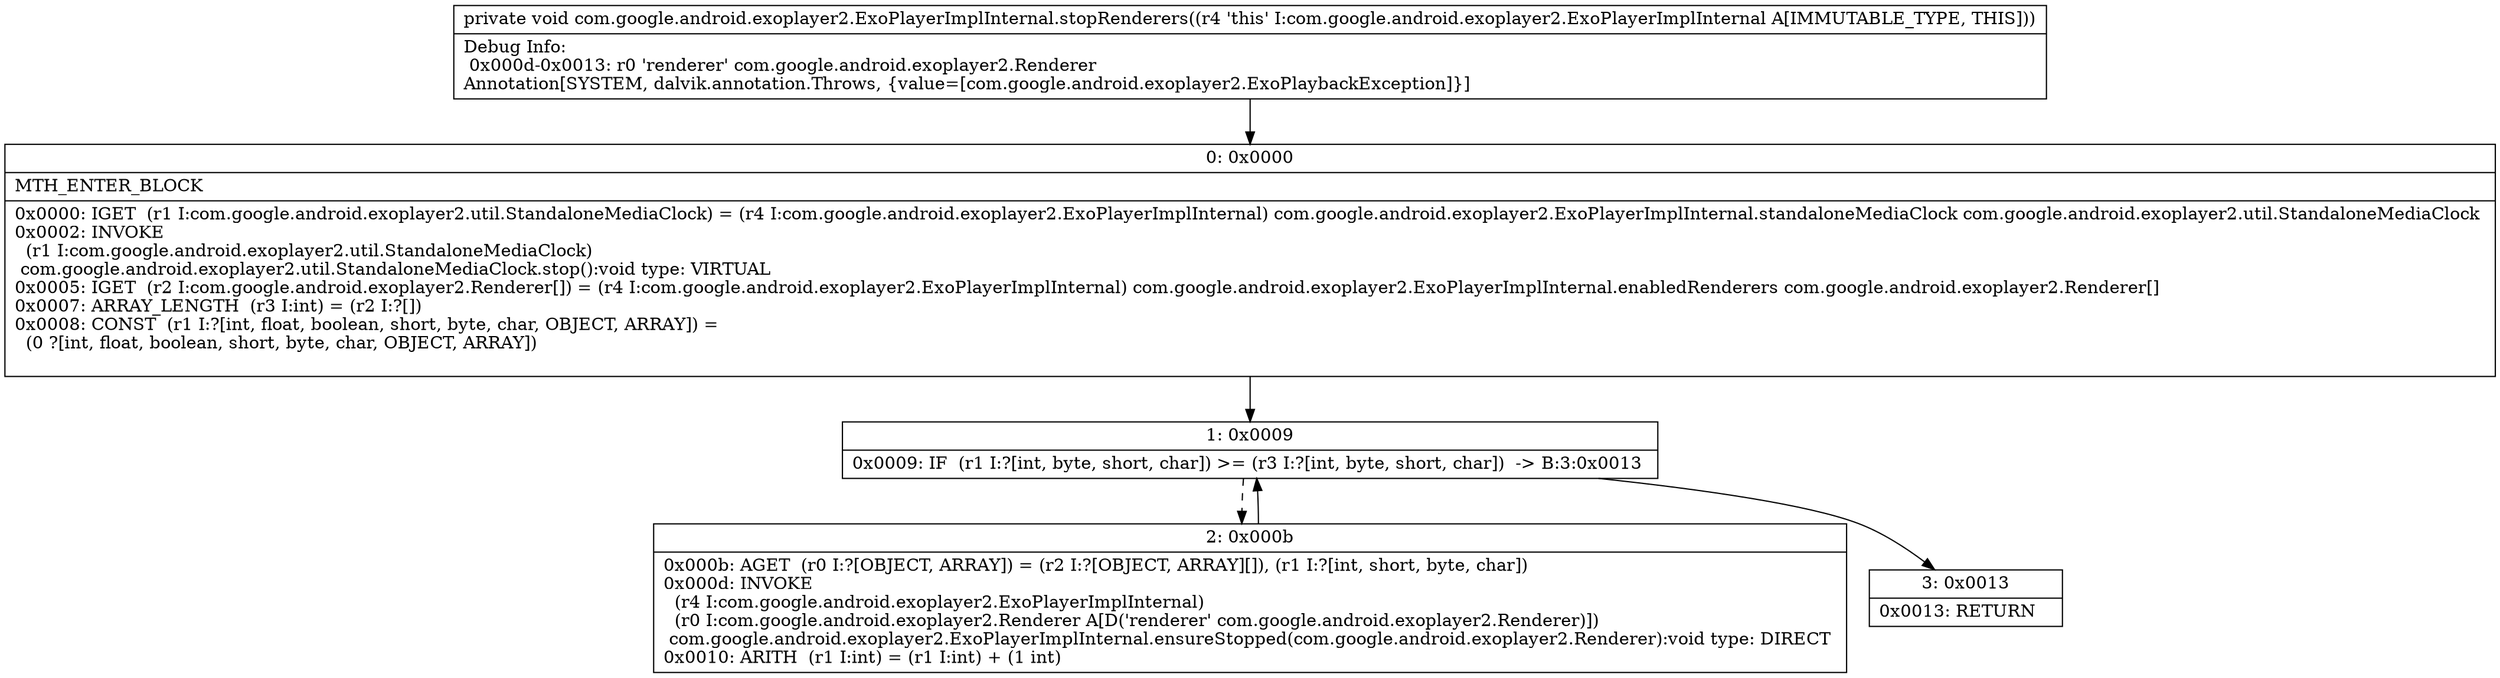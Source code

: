 digraph "CFG forcom.google.android.exoplayer2.ExoPlayerImplInternal.stopRenderers()V" {
Node_0 [shape=record,label="{0\:\ 0x0000|MTH_ENTER_BLOCK\l|0x0000: IGET  (r1 I:com.google.android.exoplayer2.util.StandaloneMediaClock) = (r4 I:com.google.android.exoplayer2.ExoPlayerImplInternal) com.google.android.exoplayer2.ExoPlayerImplInternal.standaloneMediaClock com.google.android.exoplayer2.util.StandaloneMediaClock \l0x0002: INVOKE  \l  (r1 I:com.google.android.exoplayer2.util.StandaloneMediaClock)\l com.google.android.exoplayer2.util.StandaloneMediaClock.stop():void type: VIRTUAL \l0x0005: IGET  (r2 I:com.google.android.exoplayer2.Renderer[]) = (r4 I:com.google.android.exoplayer2.ExoPlayerImplInternal) com.google.android.exoplayer2.ExoPlayerImplInternal.enabledRenderers com.google.android.exoplayer2.Renderer[] \l0x0007: ARRAY_LENGTH  (r3 I:int) = (r2 I:?[]) \l0x0008: CONST  (r1 I:?[int, float, boolean, short, byte, char, OBJECT, ARRAY]) = \l  (0 ?[int, float, boolean, short, byte, char, OBJECT, ARRAY])\l \l}"];
Node_1 [shape=record,label="{1\:\ 0x0009|0x0009: IF  (r1 I:?[int, byte, short, char]) \>= (r3 I:?[int, byte, short, char])  \-\> B:3:0x0013 \l}"];
Node_2 [shape=record,label="{2\:\ 0x000b|0x000b: AGET  (r0 I:?[OBJECT, ARRAY]) = (r2 I:?[OBJECT, ARRAY][]), (r1 I:?[int, short, byte, char]) \l0x000d: INVOKE  \l  (r4 I:com.google.android.exoplayer2.ExoPlayerImplInternal)\l  (r0 I:com.google.android.exoplayer2.Renderer A[D('renderer' com.google.android.exoplayer2.Renderer)])\l com.google.android.exoplayer2.ExoPlayerImplInternal.ensureStopped(com.google.android.exoplayer2.Renderer):void type: DIRECT \l0x0010: ARITH  (r1 I:int) = (r1 I:int) + (1 int) \l}"];
Node_3 [shape=record,label="{3\:\ 0x0013|0x0013: RETURN   \l}"];
MethodNode[shape=record,label="{private void com.google.android.exoplayer2.ExoPlayerImplInternal.stopRenderers((r4 'this' I:com.google.android.exoplayer2.ExoPlayerImplInternal A[IMMUTABLE_TYPE, THIS]))  | Debug Info:\l  0x000d\-0x0013: r0 'renderer' com.google.android.exoplayer2.Renderer\lAnnotation[SYSTEM, dalvik.annotation.Throws, \{value=[com.google.android.exoplayer2.ExoPlaybackException]\}]\l}"];
MethodNode -> Node_0;
Node_0 -> Node_1;
Node_1 -> Node_2[style=dashed];
Node_1 -> Node_3;
Node_2 -> Node_1;
}

